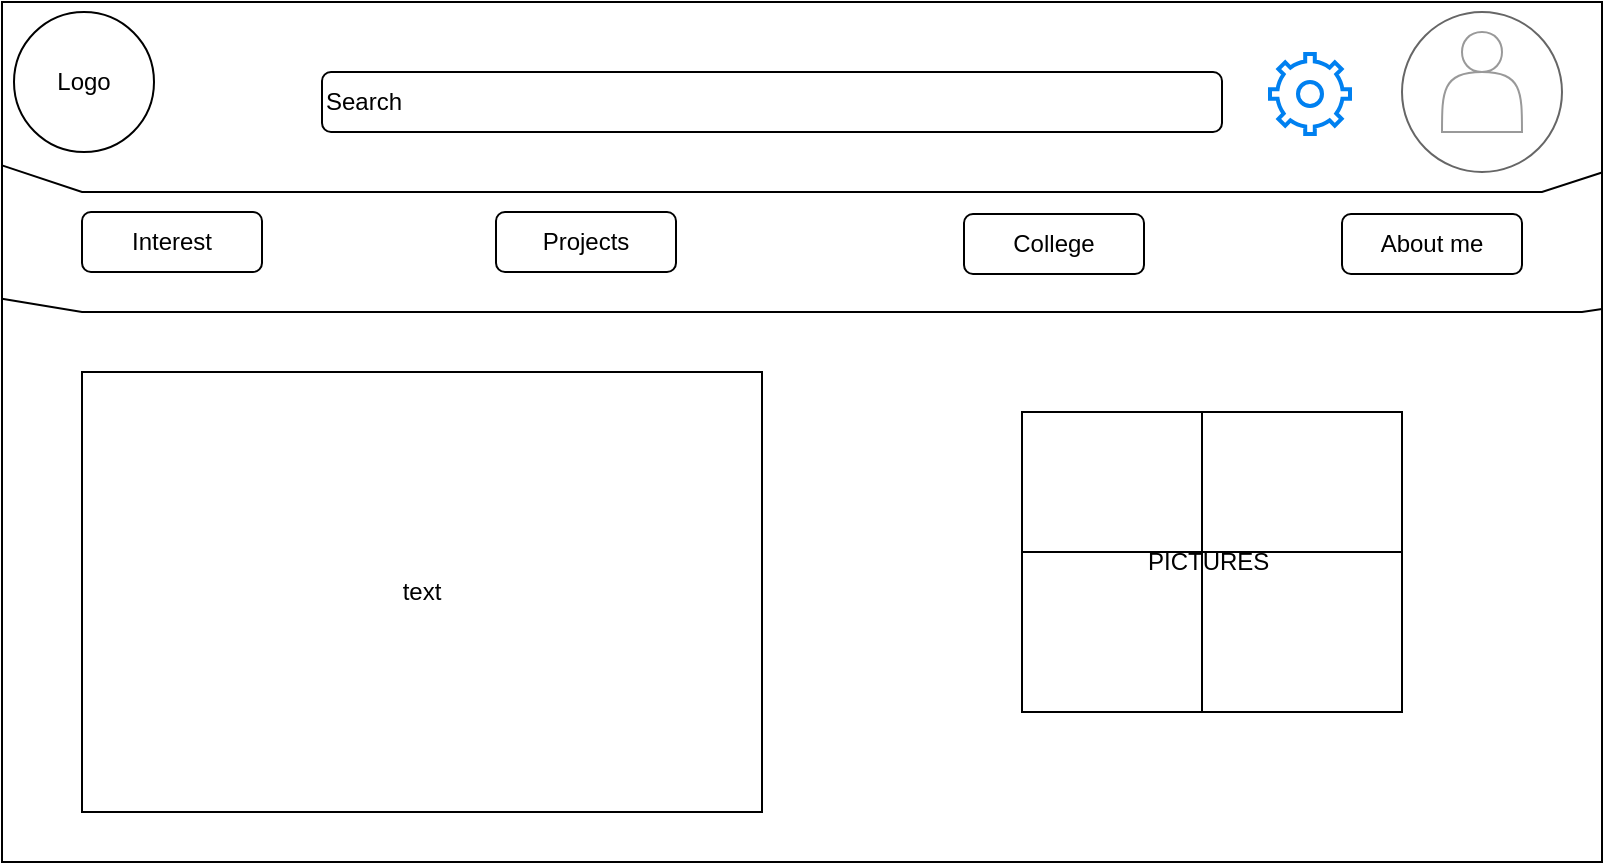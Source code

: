 <mxfile version="21.6.7" type="device">
  <diagram name="Page-1" id="03l5xjzz-3uF1a6AlHo7">
    <mxGraphModel dx="1644" dy="1530" grid="1" gridSize="10" guides="1" tooltips="1" connect="1" arrows="1" fold="1" page="1" pageScale="1" pageWidth="850" pageHeight="1100" math="0" shadow="0">
      <root>
        <mxCell id="0" />
        <mxCell id="1" parent="0" />
        <mxCell id="FWj0BLnxnAVG_ocDQ5Bf-26" value="" style="rounded=0;whiteSpace=wrap;html=1;labelBorderColor=default;" vertex="1" parent="1">
          <mxGeometry x="-40" y="-15" width="800" height="430" as="geometry" />
        </mxCell>
        <mxCell id="FWj0BLnxnAVG_ocDQ5Bf-27" value="Search" style="rounded=1;whiteSpace=wrap;html=1;align=left;" vertex="1" parent="1">
          <mxGeometry x="120" y="20" width="450" height="30" as="geometry" />
        </mxCell>
        <mxCell id="FWj0BLnxnAVG_ocDQ5Bf-28" value="Logo" style="ellipse;whiteSpace=wrap;html=1;aspect=fixed;" vertex="1" parent="1">
          <mxGeometry x="-34" y="-10" width="70" height="70" as="geometry" />
        </mxCell>
        <mxCell id="FWj0BLnxnAVG_ocDQ5Bf-32" value="" style="html=1;verticalLabelPosition=bottom;align=center;labelBackgroundColor=#ffffff;verticalAlign=top;strokeWidth=2;strokeColor=#0080F0;shadow=0;dashed=0;shape=mxgraph.ios7.icons.settings;labelBorderColor=none;" vertex="1" parent="1">
          <mxGeometry x="594" y="11" width="40" height="40" as="geometry" />
        </mxCell>
        <mxCell id="FWj0BLnxnAVG_ocDQ5Bf-33" value="" style="shape=actor;whiteSpace=wrap;html=1;" vertex="1" parent="1">
          <mxGeometry x="680" width="40" height="50" as="geometry" />
        </mxCell>
        <mxCell id="FWj0BLnxnAVG_ocDQ5Bf-34" value="" style="ellipse;whiteSpace=wrap;html=1;aspect=fixed;opacity=60;" vertex="1" parent="1">
          <mxGeometry x="660" y="-10" width="80" height="80" as="geometry" />
        </mxCell>
        <mxCell id="FWj0BLnxnAVG_ocDQ5Bf-36" value="" style="endArrow=none;html=1;rounded=0;" edge="1" parent="1" source="FWj0BLnxnAVG_ocDQ5Bf-26" target="FWj0BLnxnAVG_ocDQ5Bf-26">
          <mxGeometry width="50" height="50" relative="1" as="geometry">
            <mxPoint x="380" y="190" as="sourcePoint" />
            <mxPoint x="380" y="190" as="targetPoint" />
            <Array as="points">
              <mxPoint x="730" y="80" />
              <mxPoint y="80" />
            </Array>
          </mxGeometry>
        </mxCell>
        <mxCell id="FWj0BLnxnAVG_ocDQ5Bf-37" value="Interest" style="rounded=1;whiteSpace=wrap;html=1;" vertex="1" parent="1">
          <mxGeometry y="90" width="90" height="30" as="geometry" />
        </mxCell>
        <mxCell id="FWj0BLnxnAVG_ocDQ5Bf-38" value="Projects" style="rounded=1;whiteSpace=wrap;html=1;" vertex="1" parent="1">
          <mxGeometry x="207" y="90" width="90" height="30" as="geometry" />
        </mxCell>
        <mxCell id="FWj0BLnxnAVG_ocDQ5Bf-40" value="College" style="rounded=1;whiteSpace=wrap;html=1;" vertex="1" parent="1">
          <mxGeometry x="441" y="91" width="90" height="30" as="geometry" />
        </mxCell>
        <mxCell id="FWj0BLnxnAVG_ocDQ5Bf-41" value="About me" style="rounded=1;whiteSpace=wrap;html=1;" vertex="1" parent="1">
          <mxGeometry x="630" y="91" width="90" height="30" as="geometry" />
        </mxCell>
        <mxCell id="FWj0BLnxnAVG_ocDQ5Bf-42" value="" style="endArrow=none;html=1;rounded=0;" edge="1" parent="1" source="FWj0BLnxnAVG_ocDQ5Bf-26" target="FWj0BLnxnAVG_ocDQ5Bf-26">
          <mxGeometry width="50" height="50" relative="1" as="geometry">
            <mxPoint x="340" y="220" as="sourcePoint" />
            <mxPoint x="370" y="200" as="targetPoint" />
            <Array as="points">
              <mxPoint y="140" />
              <mxPoint x="380" y="140" />
              <mxPoint x="750" y="140" />
            </Array>
          </mxGeometry>
        </mxCell>
        <mxCell id="FWj0BLnxnAVG_ocDQ5Bf-44" value="text" style="rounded=0;whiteSpace=wrap;html=1;" vertex="1" parent="1">
          <mxGeometry y="170" width="340" height="220" as="geometry" />
        </mxCell>
        <mxCell id="FWj0BLnxnAVG_ocDQ5Bf-45" value="PICTURES&amp;nbsp;" style="shape=internalStorage;whiteSpace=wrap;html=1;backgroundOutline=1;dx=90;dy=70;" vertex="1" parent="1">
          <mxGeometry x="470" y="190" width="190" height="150" as="geometry" />
        </mxCell>
      </root>
    </mxGraphModel>
  </diagram>
</mxfile>
